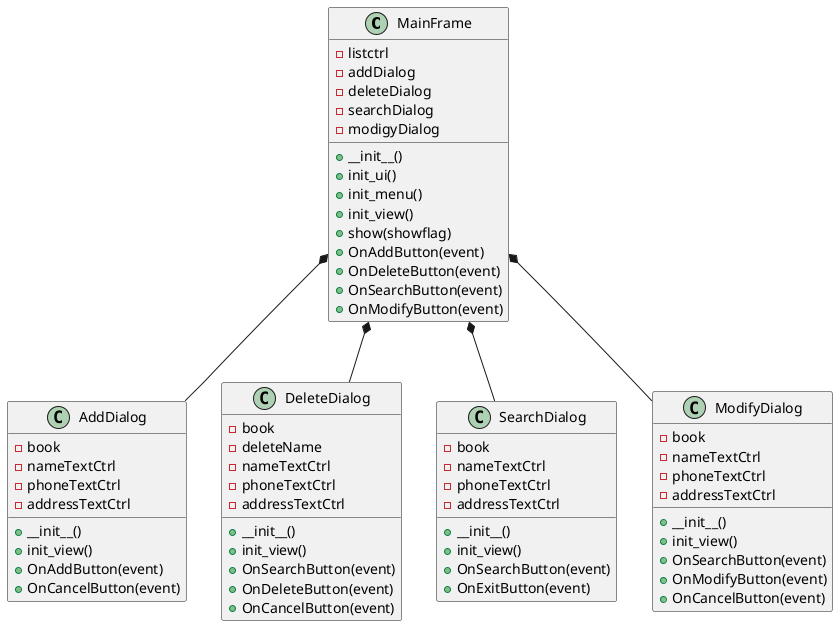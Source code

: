 @startuml

class MainFrame {
- listctrl
- addDialog
- deleteDialog
- searchDialog
- modigyDialog
+ __init__()
+ init_ui()
+ init_menu()
+ init_view()
+ show(showflag)
+ OnAddButton(event)
+ OnDeleteButton(event)
+ OnSearchButton(event)
+ OnModifyButton(event)
}

class AddDialog {
- book
- nameTextCtrl
- phoneTextCtrl
- addressTextCtrl
+ __init__()
+ init_view()
+ OnAddButton(event)
+ OnCancelButton(event)
}

class DeleteDialog {
- book
- deleteName
- nameTextCtrl
- phoneTextCtrl
- addressTextCtrl
+ __init__()
+ init_view()
+ OnSearchButton(event)
+ OnDeleteButton(event)
+ OnCancelButton(event)
}

class SearchDialog {
- book
- nameTextCtrl
- phoneTextCtrl
- addressTextCtrl
+ __init__()
+ init_view()
+ OnSearchButton(event)
+ OnExitButton(event)
}

class ModifyDialog {
- book
- nameTextCtrl
- phoneTextCtrl
- addressTextCtrl
+ __init__()
+ init_view()
+ OnSearchButton(event)
+ OnModifyButton(event)
+ OnCancelButton(event)
}

MainFrame *-- AddDialog
MainFrame *-- SearchDialog
MainFrame *-- DeleteDialog
MainFrame *-- ModifyDialog

@enduml